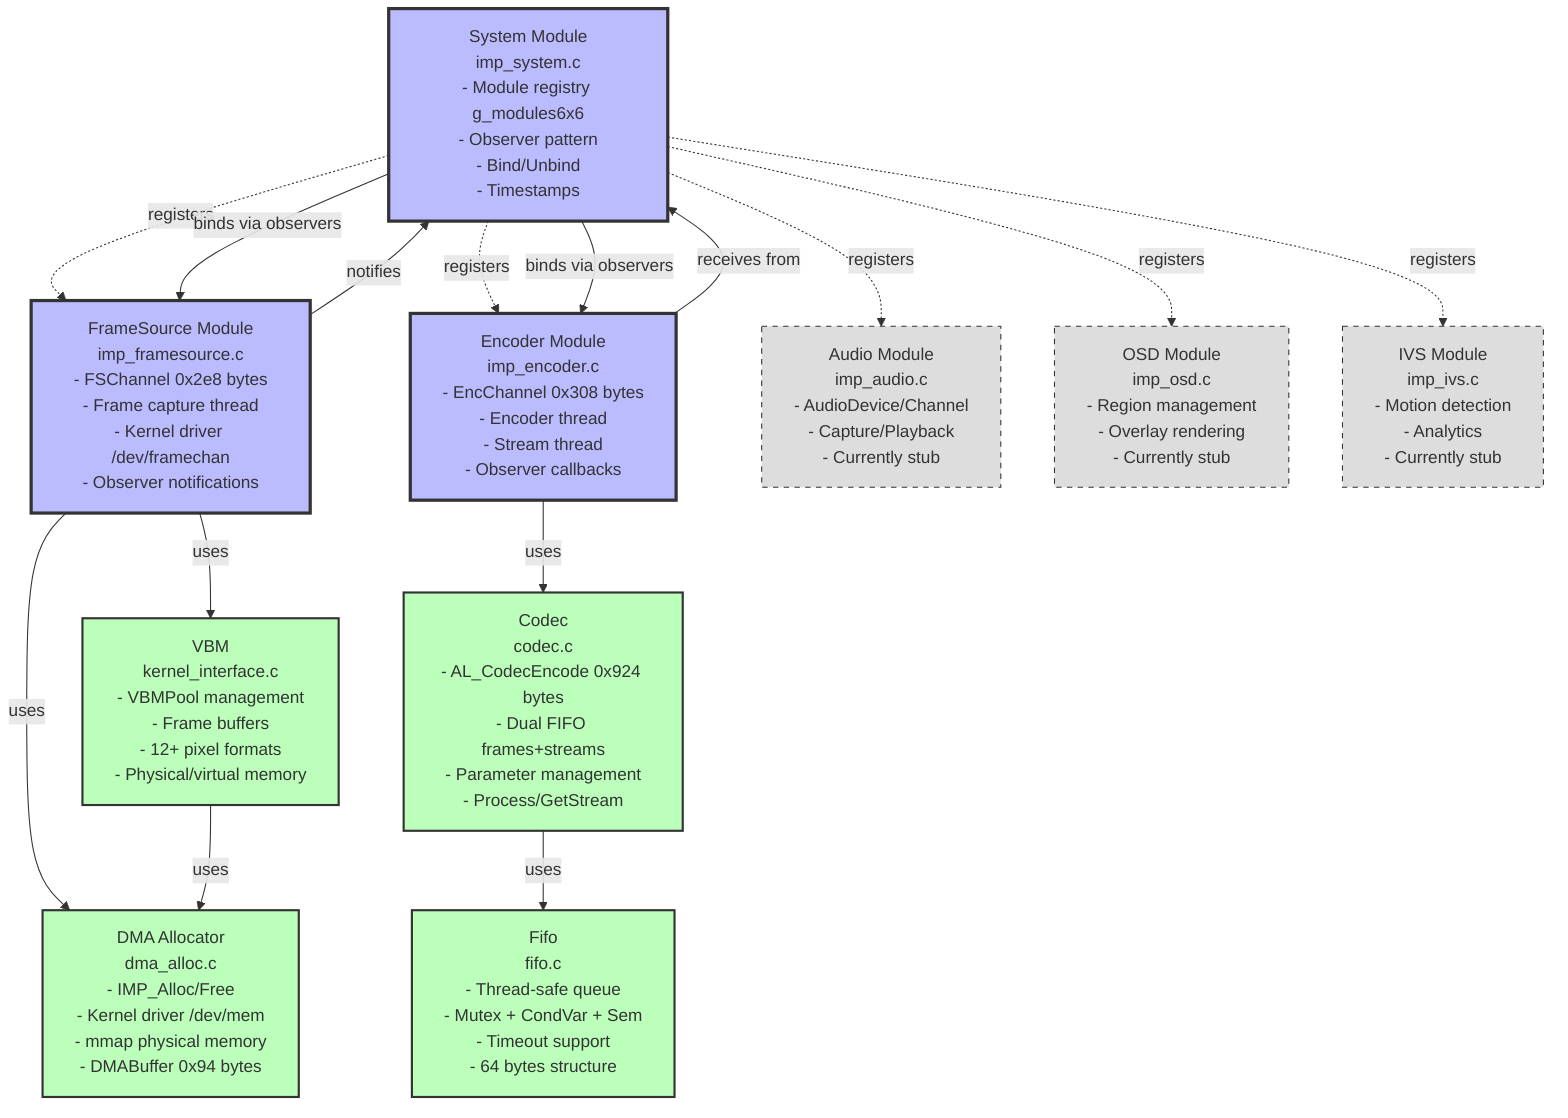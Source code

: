 %% OpenIMP Module Architecture
%% Shows the relationships between different modules

graph TB
    %% System Module
    SYS[System Module<br/>imp_system.c<br/>- Module registry g_modules6x6<br/>- Observer pattern<br/>- Bind/Unbind<br/>- Timestamps]
    
    %% FrameSource Module
    FS[FrameSource Module<br/>imp_framesource.c<br/>- FSChannel 0x2e8 bytes<br/>- Frame capture thread<br/>- Kernel driver /dev/framechan<br/>- Observer notifications]
    
    %% Encoder Module
    ENC[Encoder Module<br/>imp_encoder.c<br/>- EncChannel 0x308 bytes<br/>- Encoder thread<br/>- Stream thread<br/>- Observer callbacks]
    
    %% Codec
    COD[Codec<br/>codec.c<br/>- AL_CodecEncode 0x924 bytes<br/>- Dual FIFO frames+streams<br/>- Parameter management<br/>- Process/GetStream]
    
    %% VBM
    VBM[VBM<br/>kernel_interface.c<br/>- VBMPool management<br/>- Frame buffers<br/>- 12+ pixel formats<br/>- Physical/virtual memory]
    
    %% DMA Allocator
    DMA[DMA Allocator<br/>dma_alloc.c<br/>- IMP_Alloc/Free<br/>- Kernel driver /dev/mem<br/>- mmap physical memory<br/>- DMABuffer 0x94 bytes]
    
    %% Fifo
    FIFO[Fifo<br/>fifo.c<br/>- Thread-safe queue<br/>- Mutex + CondVar + Sem<br/>- Timeout support<br/>- 64 bytes structure]
    
    %% Audio Module
    AUD[Audio Module<br/>imp_audio.c<br/>- AudioDevice/Channel<br/>- Capture/Playback<br/>- Currently stub]
    
    %% OSD Module
    OSD[OSD Module<br/>imp_osd.c<br/>- Region management<br/>- Overlay rendering<br/>- Currently stub]
    
    %% IVS Module
    IVS[IVS Module<br/>imp_ivs.c<br/>- Motion detection<br/>- Analytics<br/>- Currently stub]
    
    %% Relationships
    SYS -.->|registers| FS
    SYS -.->|registers| ENC
    SYS -.->|registers| AUD
    SYS -.->|registers| OSD
    SYS -.->|registers| IVS
    
    SYS -->|binds via observers| FS
    SYS -->|binds via observers| ENC
    
    FS -->|uses| VBM
    FS -->|uses| DMA
    FS -->|notifies| SYS
    
    ENC -->|uses| COD
    ENC -->|receives from| SYS
    
    COD -->|uses| FIFO
    
    VBM -->|uses| DMA
    
    %% Styling
    classDef core fill:#bbf,stroke:#333,stroke-width:3px
    classDef infra fill:#bfb,stroke:#333,stroke-width:2px
    classDef stub fill:#ddd,stroke:#333,stroke-width:1px,stroke-dasharray: 5 5
    
    class SYS,FS,ENC core
    class COD,VBM,DMA,FIFO infra
    class AUD,OSD,IVS stub